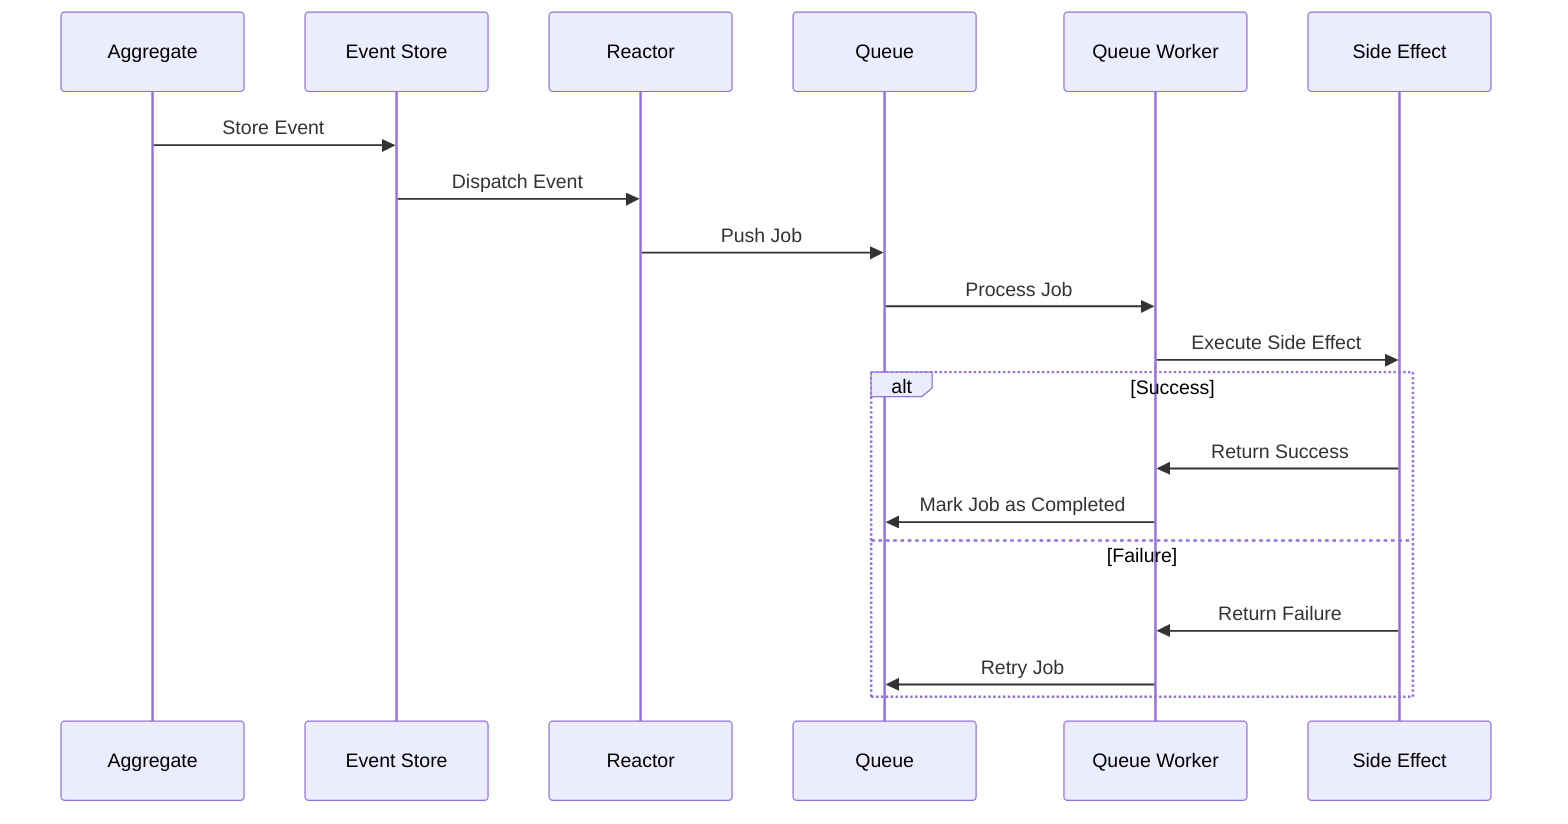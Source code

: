%%{init: {'theme': 'default', 'themeVariables': { 'primaryColor': '#f5f5f5', 'primaryTextColor': '#333333', 'primaryBorderColor': '#cccccc', 'lineColor': '#666666', 'secondaryColor': '#f0f0f0', 'tertiaryColor': '#ffffff' }}}%%
sequenceDiagram
    participant A as Aggregate
    participant E as Event Store
    participant R as Reactor
    participant Q as Queue
    participant W as Queue Worker
    participant S as Side Effect
    
    A->>E: Store Event
    E->>R: Dispatch Event
    R->>Q: Push Job
    Q->>W: Process Job
    W->>S: Execute Side Effect
    alt Success
        S->>W: Return Success
        W->>Q: Mark Job as Completed
    else Failure
        S->>W: Return Failure
        W->>Q: Retry Job
    end
